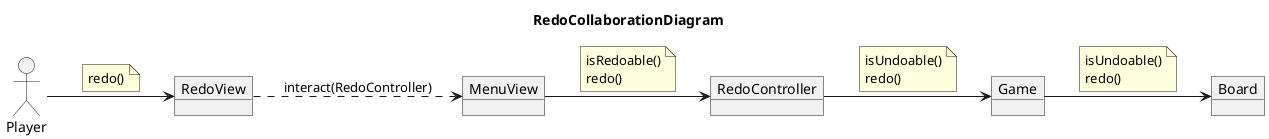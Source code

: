 @startuml RedoCollaborationDiagram
title RedoCollaborationDiagram

allow_mixing
left to right direction

actor Player
object MenuView
object RedoView
object RedoController
object Game
object Board

Player --> RedoView
note on link
    redo()
end note
RedoView ..> MenuView : interact(RedoController)

MenuView --> RedoController
note on link
    isRedoable()
    redo()
end note

RedoController --> Game
note on link
    isUndoable()
    redo()
end note

Game --> Board
note on link
    isUndoable()
    redo()
end note

@enduml
